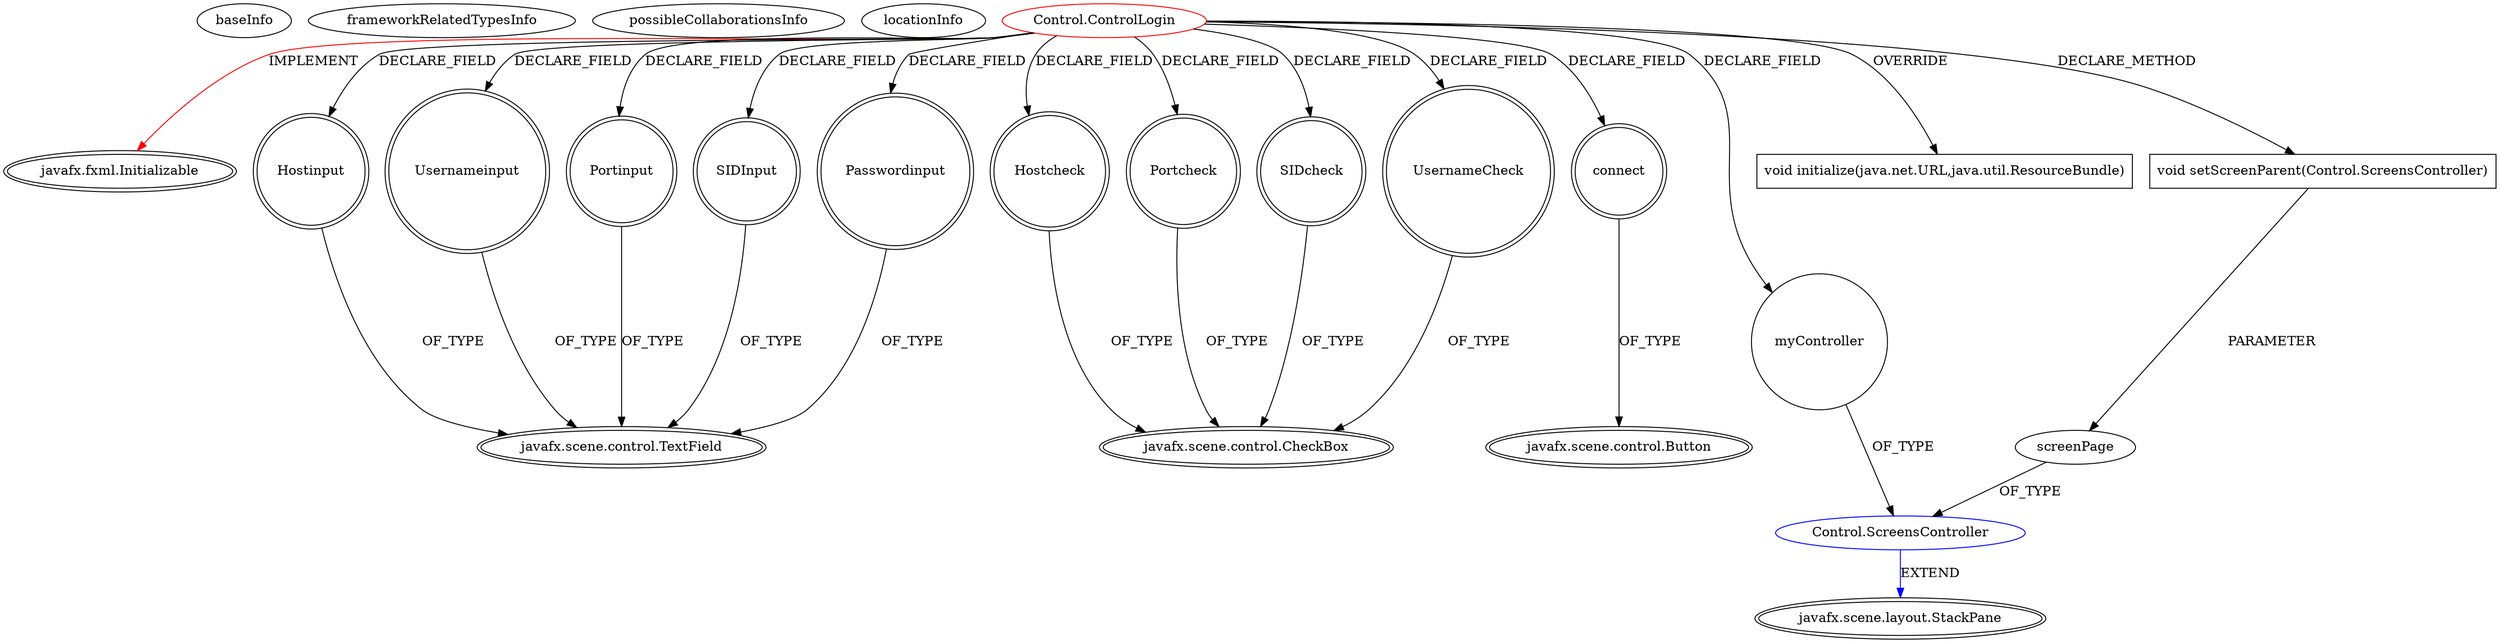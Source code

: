 digraph {
baseInfo[graphId=2705,category="extension_graph",isAnonymous=false,possibleRelation=true]
frameworkRelatedTypesInfo[0="javafx.fxml.Initializable"]
possibleCollaborationsInfo[0="2705~CLIENT_METHOD_DECLARATION-PARAMETER_DECLARATION-FIELD_DECLARATION-~javafx.fxml.Initializable ~javafx.scene.layout.StackPane ~false~false"]
locationInfo[projectName="geyrix57-Proyecto_1_Bases",filePath="/geyrix57-Proyecto_1_Bases/Proyecto_1_Bases-master/src/Control/ControlLogin.java",contextSignature="ControlLogin",graphId="2705"]
0[label="Control.ControlLogin",vertexType="ROOT_CLIENT_CLASS_DECLARATION",isFrameworkType=false,color=red]
1[label="javafx.fxml.Initializable",vertexType="FRAMEWORK_INTERFACE_TYPE",isFrameworkType=true,peripheries=2]
2[label="Hostcheck",vertexType="FIELD_DECLARATION",isFrameworkType=true,peripheries=2,shape=circle]
3[label="javafx.scene.control.CheckBox",vertexType="FRAMEWORK_CLASS_TYPE",isFrameworkType=true,peripheries=2]
4[label="Hostinput",vertexType="FIELD_DECLARATION",isFrameworkType=true,peripheries=2,shape=circle]
5[label="javafx.scene.control.TextField",vertexType="FRAMEWORK_CLASS_TYPE",isFrameworkType=true,peripheries=2]
6[label="Passwordinput",vertexType="FIELD_DECLARATION",isFrameworkType=true,peripheries=2,shape=circle]
8[label="Portcheck",vertexType="FIELD_DECLARATION",isFrameworkType=true,peripheries=2,shape=circle]
10[label="Portinput",vertexType="FIELD_DECLARATION",isFrameworkType=true,peripheries=2,shape=circle]
12[label="SIDInput",vertexType="FIELD_DECLARATION",isFrameworkType=true,peripheries=2,shape=circle]
14[label="SIDcheck",vertexType="FIELD_DECLARATION",isFrameworkType=true,peripheries=2,shape=circle]
16[label="UsernameCheck",vertexType="FIELD_DECLARATION",isFrameworkType=true,peripheries=2,shape=circle]
18[label="Usernameinput",vertexType="FIELD_DECLARATION",isFrameworkType=true,peripheries=2,shape=circle]
20[label="connect",vertexType="FIELD_DECLARATION",isFrameworkType=true,peripheries=2,shape=circle]
21[label="javafx.scene.control.Button",vertexType="FRAMEWORK_CLASS_TYPE",isFrameworkType=true,peripheries=2]
22[label="myController",vertexType="FIELD_DECLARATION",isFrameworkType=false,shape=circle]
23[label="Control.ScreensController",vertexType="REFERENCE_CLIENT_CLASS_DECLARATION",isFrameworkType=false,color=blue]
24[label="javafx.scene.layout.StackPane",vertexType="FRAMEWORK_CLASS_TYPE",isFrameworkType=true,peripheries=2]
25[label="void initialize(java.net.URL,java.util.ResourceBundle)",vertexType="OVERRIDING_METHOD_DECLARATION",isFrameworkType=false,shape=box]
91[label="void setScreenParent(Control.ScreensController)",vertexType="CLIENT_METHOD_DECLARATION",isFrameworkType=false,shape=box]
92[label="screenPage",vertexType="PARAMETER_DECLARATION",isFrameworkType=false]
0->1[label="IMPLEMENT",color=red]
0->2[label="DECLARE_FIELD"]
2->3[label="OF_TYPE"]
0->4[label="DECLARE_FIELD"]
4->5[label="OF_TYPE"]
0->6[label="DECLARE_FIELD"]
6->5[label="OF_TYPE"]
0->8[label="DECLARE_FIELD"]
8->3[label="OF_TYPE"]
0->10[label="DECLARE_FIELD"]
10->5[label="OF_TYPE"]
0->12[label="DECLARE_FIELD"]
12->5[label="OF_TYPE"]
0->14[label="DECLARE_FIELD"]
14->3[label="OF_TYPE"]
0->16[label="DECLARE_FIELD"]
16->3[label="OF_TYPE"]
0->18[label="DECLARE_FIELD"]
18->5[label="OF_TYPE"]
0->20[label="DECLARE_FIELD"]
20->21[label="OF_TYPE"]
0->22[label="DECLARE_FIELD"]
23->24[label="EXTEND",color=blue]
22->23[label="OF_TYPE"]
0->25[label="OVERRIDE"]
0->91[label="DECLARE_METHOD"]
92->23[label="OF_TYPE"]
91->92[label="PARAMETER"]
}
